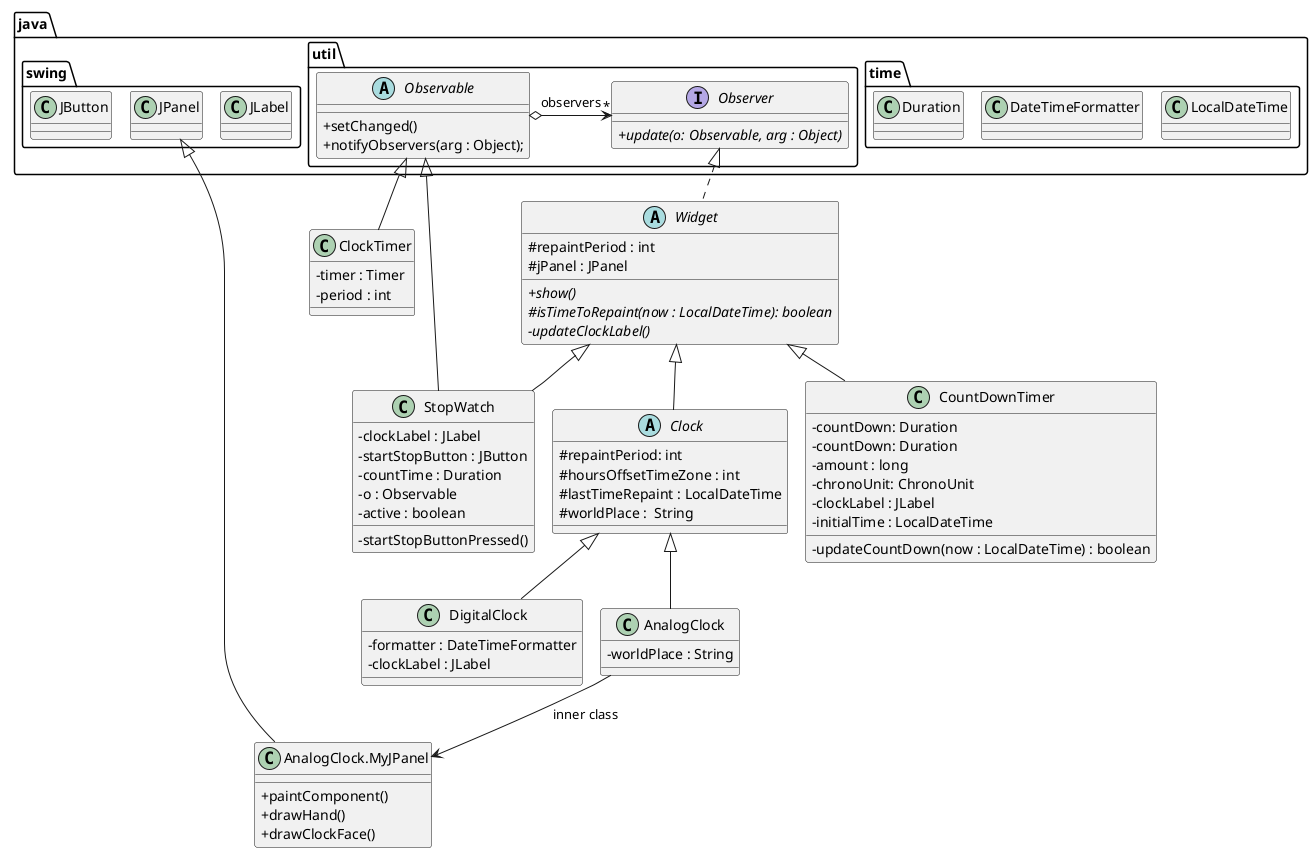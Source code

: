 @startuml
'https://plantuml.com/class-diagram
skinparam classAttributeIconSize 0
!pragma layout smetana

abstract Widget {
#repaintPeriod : int
#jPanel : JPanel
{abstract}+show()
{abstract}#isTimeToRepaint(now : LocalDateTime): boolean
{abstract}-updateClockLabel()
}

abstract Clock extends Widget{
#repaintPeriod: int
#hoursOffsetTimeZone : int
#lastTimeRepaint : LocalDateTime
#worldPlace :  String
}

class ClockTimer {
- timer : Timer
- period : int
}

class DigitalClock extends Clock {
-formatter : DateTimeFormatter
-clockLabel : JLabel
}

class AnalogClock extends Clock {
-worldPlace : String
}

class CountDownTimer extends Widget {
-countDown: Duration
-countDown: Duration
-amount : long
-chronoUnit: ChronoUnit
-clockLabel : JLabel
-initialTime : LocalDateTime
-updateCountDown(now : LocalDateTime) : boolean
}

class StopWatch extends Widget {
-clockLabel : JLabel
-startStopButton : JButton
-countTime : Duration
-o : Observable
-active : boolean
-startStopButtonPressed()
}


class "AnalogClock.MyJPanel" as MyJPanel{
  + paintComponent()
  + drawHand()
  + drawClockFace()
}

AnalogClock --> MyJPanel : inner class
package "java" {

package "time" {
class LocalDateTime
class DateTimeFormatter
class Duration
DateTimeFormatter -[hidden]right-> LocalDateTime
}


package "swing"{
class JPanel
class JLabel
class JButton
JPanel -[hidden]right-> JLabel
}

package "util" {
abstract class Observable {
+setChanged()
+notifyObservers(arg : Object);
}
interface Observer{
{abstract}+update(o: Observable, arg : Object)
}

    Observable o-right->"*"Observer : observers
}
}

Widget ..up|> Observer
ClockTimer --up|> Observable

StopWatch --up|> Observable

MyJPanel --up|> JPanel

@enduml